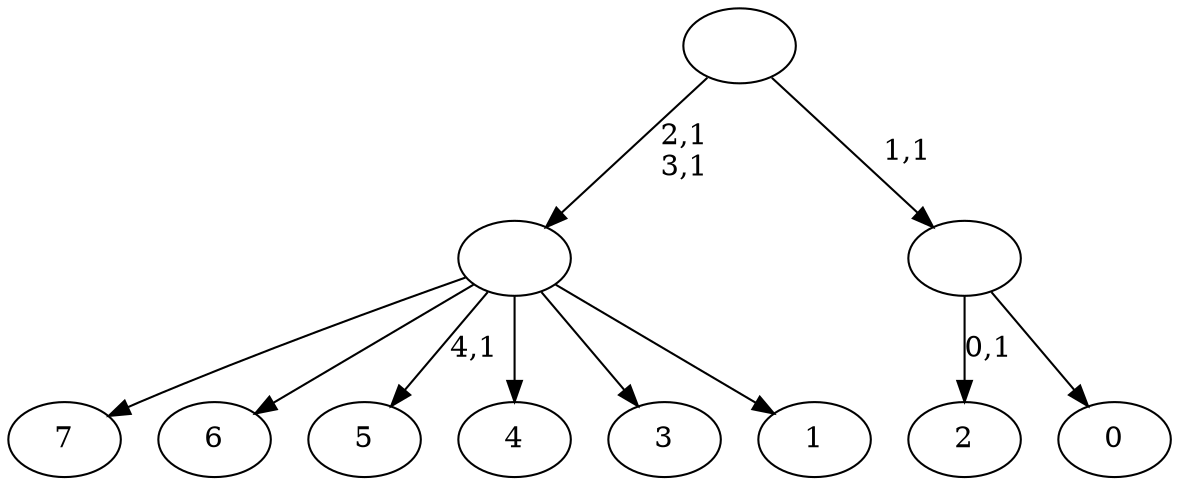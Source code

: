 digraph T {
	13 [label="7"]
	12 [label="6"]
	11 [label="5"]
	9 [label="4"]
	8 [label="3"]
	7 [label="2"]
	5 [label="1"]
	4 [label=""]
	2 [label="0"]
	1 [label=""]
	0 [label=""]
	4 -> 11 [label="4,1"]
	4 -> 13 [label=""]
	4 -> 12 [label=""]
	4 -> 9 [label=""]
	4 -> 8 [label=""]
	4 -> 5 [label=""]
	1 -> 7 [label="0,1"]
	1 -> 2 [label=""]
	0 -> 4 [label="2,1\n3,1"]
	0 -> 1 [label="1,1"]
}
